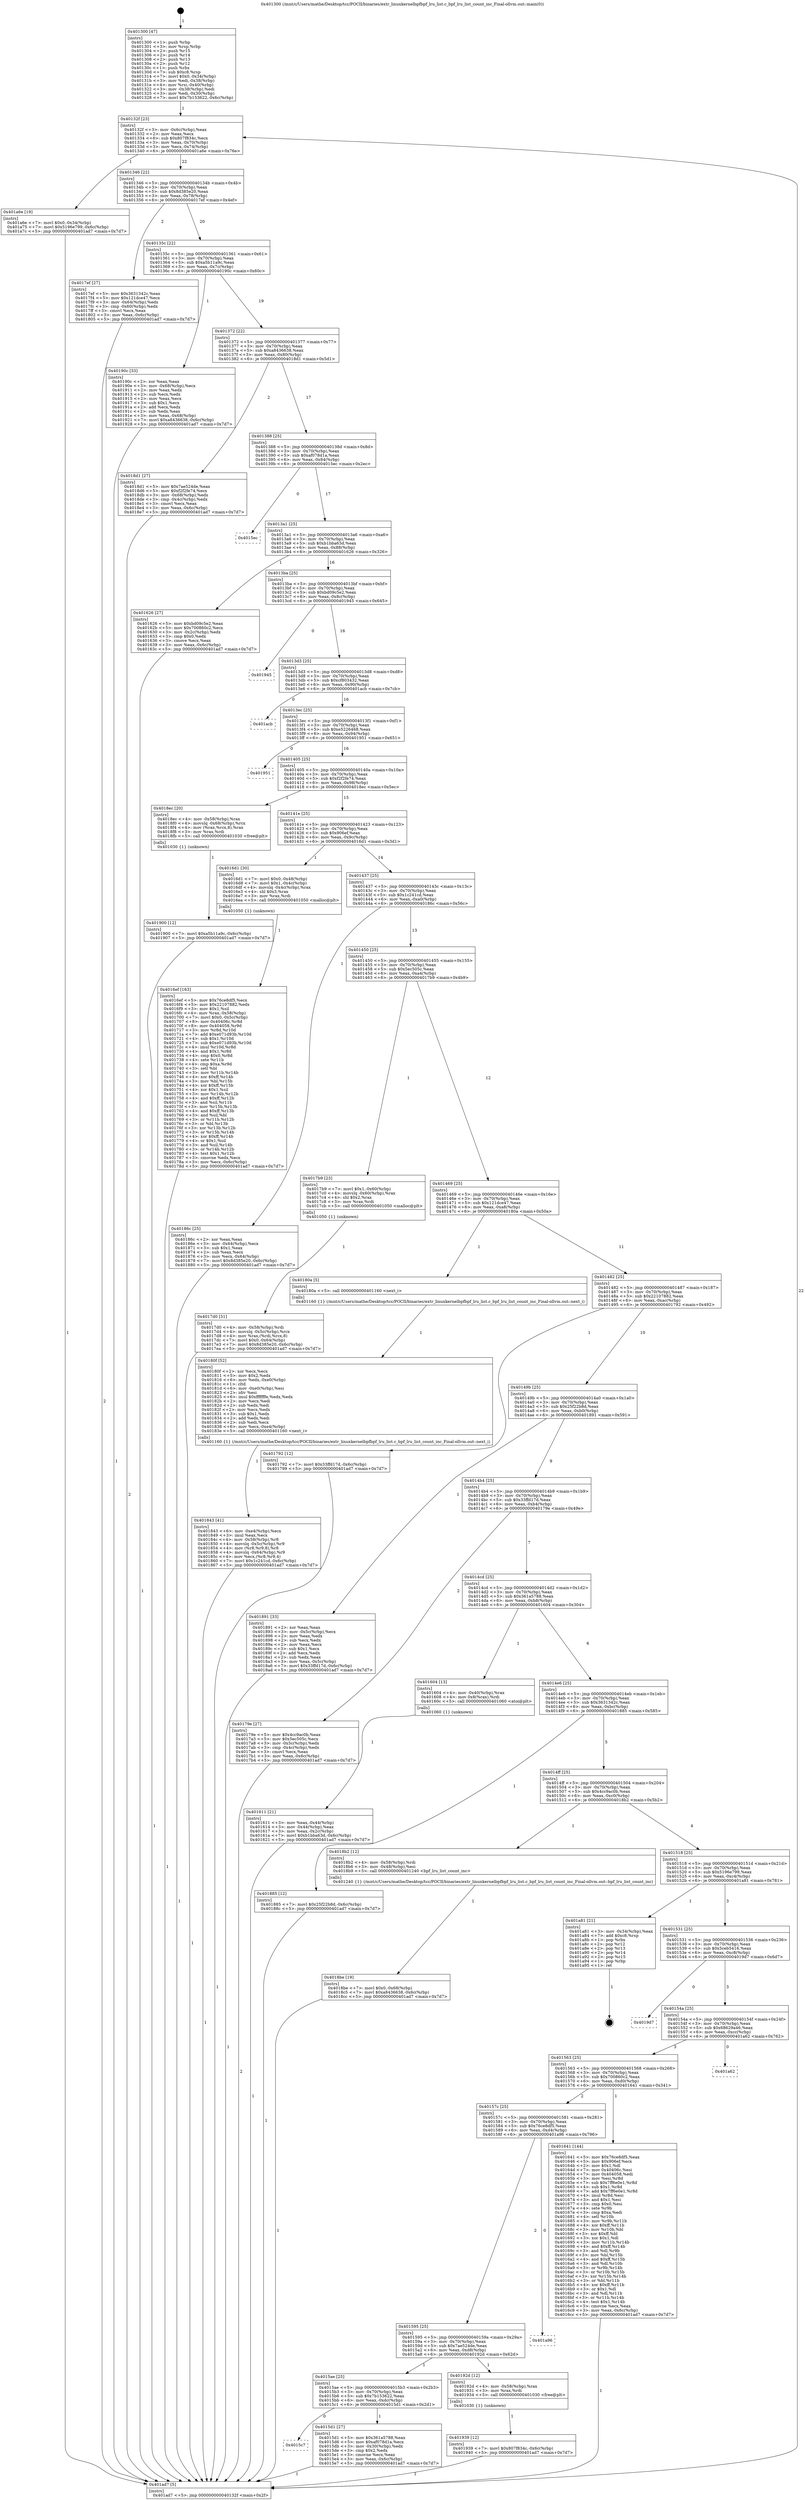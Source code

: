 digraph "0x401300" {
  label = "0x401300 (/mnt/c/Users/mathe/Desktop/tcc/POCII/binaries/extr_linuxkernelbpfbpf_lru_list.c_bpf_lru_list_count_inc_Final-ollvm.out::main(0))"
  labelloc = "t"
  node[shape=record]

  Entry [label="",width=0.3,height=0.3,shape=circle,fillcolor=black,style=filled]
  "0x40132f" [label="{
     0x40132f [23]\l
     | [instrs]\l
     &nbsp;&nbsp;0x40132f \<+3\>: mov -0x6c(%rbp),%eax\l
     &nbsp;&nbsp;0x401332 \<+2\>: mov %eax,%ecx\l
     &nbsp;&nbsp;0x401334 \<+6\>: sub $0x807f834c,%ecx\l
     &nbsp;&nbsp;0x40133a \<+3\>: mov %eax,-0x70(%rbp)\l
     &nbsp;&nbsp;0x40133d \<+3\>: mov %ecx,-0x74(%rbp)\l
     &nbsp;&nbsp;0x401340 \<+6\>: je 0000000000401a6e \<main+0x76e\>\l
  }"]
  "0x401a6e" [label="{
     0x401a6e [19]\l
     | [instrs]\l
     &nbsp;&nbsp;0x401a6e \<+7\>: movl $0x0,-0x34(%rbp)\l
     &nbsp;&nbsp;0x401a75 \<+7\>: movl $0x5196e799,-0x6c(%rbp)\l
     &nbsp;&nbsp;0x401a7c \<+5\>: jmp 0000000000401ad7 \<main+0x7d7\>\l
  }"]
  "0x401346" [label="{
     0x401346 [22]\l
     | [instrs]\l
     &nbsp;&nbsp;0x401346 \<+5\>: jmp 000000000040134b \<main+0x4b\>\l
     &nbsp;&nbsp;0x40134b \<+3\>: mov -0x70(%rbp),%eax\l
     &nbsp;&nbsp;0x40134e \<+5\>: sub $0x8d385e20,%eax\l
     &nbsp;&nbsp;0x401353 \<+3\>: mov %eax,-0x78(%rbp)\l
     &nbsp;&nbsp;0x401356 \<+6\>: je 00000000004017ef \<main+0x4ef\>\l
  }"]
  Exit [label="",width=0.3,height=0.3,shape=circle,fillcolor=black,style=filled,peripheries=2]
  "0x4017ef" [label="{
     0x4017ef [27]\l
     | [instrs]\l
     &nbsp;&nbsp;0x4017ef \<+5\>: mov $0x3631342c,%eax\l
     &nbsp;&nbsp;0x4017f4 \<+5\>: mov $0x121dce47,%ecx\l
     &nbsp;&nbsp;0x4017f9 \<+3\>: mov -0x64(%rbp),%edx\l
     &nbsp;&nbsp;0x4017fc \<+3\>: cmp -0x60(%rbp),%edx\l
     &nbsp;&nbsp;0x4017ff \<+3\>: cmovl %ecx,%eax\l
     &nbsp;&nbsp;0x401802 \<+3\>: mov %eax,-0x6c(%rbp)\l
     &nbsp;&nbsp;0x401805 \<+5\>: jmp 0000000000401ad7 \<main+0x7d7\>\l
  }"]
  "0x40135c" [label="{
     0x40135c [22]\l
     | [instrs]\l
     &nbsp;&nbsp;0x40135c \<+5\>: jmp 0000000000401361 \<main+0x61\>\l
     &nbsp;&nbsp;0x401361 \<+3\>: mov -0x70(%rbp),%eax\l
     &nbsp;&nbsp;0x401364 \<+5\>: sub $0xa5b11a9c,%eax\l
     &nbsp;&nbsp;0x401369 \<+3\>: mov %eax,-0x7c(%rbp)\l
     &nbsp;&nbsp;0x40136c \<+6\>: je 000000000040190c \<main+0x60c\>\l
  }"]
  "0x401939" [label="{
     0x401939 [12]\l
     | [instrs]\l
     &nbsp;&nbsp;0x401939 \<+7\>: movl $0x807f834c,-0x6c(%rbp)\l
     &nbsp;&nbsp;0x401940 \<+5\>: jmp 0000000000401ad7 \<main+0x7d7\>\l
  }"]
  "0x40190c" [label="{
     0x40190c [33]\l
     | [instrs]\l
     &nbsp;&nbsp;0x40190c \<+2\>: xor %eax,%eax\l
     &nbsp;&nbsp;0x40190e \<+3\>: mov -0x68(%rbp),%ecx\l
     &nbsp;&nbsp;0x401911 \<+2\>: mov %eax,%edx\l
     &nbsp;&nbsp;0x401913 \<+2\>: sub %ecx,%edx\l
     &nbsp;&nbsp;0x401915 \<+2\>: mov %eax,%ecx\l
     &nbsp;&nbsp;0x401917 \<+3\>: sub $0x1,%ecx\l
     &nbsp;&nbsp;0x40191a \<+2\>: add %ecx,%edx\l
     &nbsp;&nbsp;0x40191c \<+2\>: sub %edx,%eax\l
     &nbsp;&nbsp;0x40191e \<+3\>: mov %eax,-0x68(%rbp)\l
     &nbsp;&nbsp;0x401921 \<+7\>: movl $0xa8436638,-0x6c(%rbp)\l
     &nbsp;&nbsp;0x401928 \<+5\>: jmp 0000000000401ad7 \<main+0x7d7\>\l
  }"]
  "0x401372" [label="{
     0x401372 [22]\l
     | [instrs]\l
     &nbsp;&nbsp;0x401372 \<+5\>: jmp 0000000000401377 \<main+0x77\>\l
     &nbsp;&nbsp;0x401377 \<+3\>: mov -0x70(%rbp),%eax\l
     &nbsp;&nbsp;0x40137a \<+5\>: sub $0xa8436638,%eax\l
     &nbsp;&nbsp;0x40137f \<+3\>: mov %eax,-0x80(%rbp)\l
     &nbsp;&nbsp;0x401382 \<+6\>: je 00000000004018d1 \<main+0x5d1\>\l
  }"]
  "0x401900" [label="{
     0x401900 [12]\l
     | [instrs]\l
     &nbsp;&nbsp;0x401900 \<+7\>: movl $0xa5b11a9c,-0x6c(%rbp)\l
     &nbsp;&nbsp;0x401907 \<+5\>: jmp 0000000000401ad7 \<main+0x7d7\>\l
  }"]
  "0x4018d1" [label="{
     0x4018d1 [27]\l
     | [instrs]\l
     &nbsp;&nbsp;0x4018d1 \<+5\>: mov $0x7ae524de,%eax\l
     &nbsp;&nbsp;0x4018d6 \<+5\>: mov $0xf2f2fe74,%ecx\l
     &nbsp;&nbsp;0x4018db \<+3\>: mov -0x68(%rbp),%edx\l
     &nbsp;&nbsp;0x4018de \<+3\>: cmp -0x4c(%rbp),%edx\l
     &nbsp;&nbsp;0x4018e1 \<+3\>: cmovl %ecx,%eax\l
     &nbsp;&nbsp;0x4018e4 \<+3\>: mov %eax,-0x6c(%rbp)\l
     &nbsp;&nbsp;0x4018e7 \<+5\>: jmp 0000000000401ad7 \<main+0x7d7\>\l
  }"]
  "0x401388" [label="{
     0x401388 [25]\l
     | [instrs]\l
     &nbsp;&nbsp;0x401388 \<+5\>: jmp 000000000040138d \<main+0x8d\>\l
     &nbsp;&nbsp;0x40138d \<+3\>: mov -0x70(%rbp),%eax\l
     &nbsp;&nbsp;0x401390 \<+5\>: sub $0xaf078d1a,%eax\l
     &nbsp;&nbsp;0x401395 \<+6\>: mov %eax,-0x84(%rbp)\l
     &nbsp;&nbsp;0x40139b \<+6\>: je 00000000004015ec \<main+0x2ec\>\l
  }"]
  "0x4018be" [label="{
     0x4018be [19]\l
     | [instrs]\l
     &nbsp;&nbsp;0x4018be \<+7\>: movl $0x0,-0x68(%rbp)\l
     &nbsp;&nbsp;0x4018c5 \<+7\>: movl $0xa8436638,-0x6c(%rbp)\l
     &nbsp;&nbsp;0x4018cc \<+5\>: jmp 0000000000401ad7 \<main+0x7d7\>\l
  }"]
  "0x4015ec" [label="{
     0x4015ec\l
  }", style=dashed]
  "0x4013a1" [label="{
     0x4013a1 [25]\l
     | [instrs]\l
     &nbsp;&nbsp;0x4013a1 \<+5\>: jmp 00000000004013a6 \<main+0xa6\>\l
     &nbsp;&nbsp;0x4013a6 \<+3\>: mov -0x70(%rbp),%eax\l
     &nbsp;&nbsp;0x4013a9 \<+5\>: sub $0xb1bba63d,%eax\l
     &nbsp;&nbsp;0x4013ae \<+6\>: mov %eax,-0x88(%rbp)\l
     &nbsp;&nbsp;0x4013b4 \<+6\>: je 0000000000401626 \<main+0x326\>\l
  }"]
  "0x401843" [label="{
     0x401843 [41]\l
     | [instrs]\l
     &nbsp;&nbsp;0x401843 \<+6\>: mov -0xe4(%rbp),%ecx\l
     &nbsp;&nbsp;0x401849 \<+3\>: imul %eax,%ecx\l
     &nbsp;&nbsp;0x40184c \<+4\>: mov -0x58(%rbp),%r8\l
     &nbsp;&nbsp;0x401850 \<+4\>: movslq -0x5c(%rbp),%r9\l
     &nbsp;&nbsp;0x401854 \<+4\>: mov (%r8,%r9,8),%r8\l
     &nbsp;&nbsp;0x401858 \<+4\>: movslq -0x64(%rbp),%r9\l
     &nbsp;&nbsp;0x40185c \<+4\>: mov %ecx,(%r8,%r9,4)\l
     &nbsp;&nbsp;0x401860 \<+7\>: movl $0x1c241cd,-0x6c(%rbp)\l
     &nbsp;&nbsp;0x401867 \<+5\>: jmp 0000000000401ad7 \<main+0x7d7\>\l
  }"]
  "0x401626" [label="{
     0x401626 [27]\l
     | [instrs]\l
     &nbsp;&nbsp;0x401626 \<+5\>: mov $0xbd09c5e2,%eax\l
     &nbsp;&nbsp;0x40162b \<+5\>: mov $0x700860c2,%ecx\l
     &nbsp;&nbsp;0x401630 \<+3\>: mov -0x2c(%rbp),%edx\l
     &nbsp;&nbsp;0x401633 \<+3\>: cmp $0x0,%edx\l
     &nbsp;&nbsp;0x401636 \<+3\>: cmove %ecx,%eax\l
     &nbsp;&nbsp;0x401639 \<+3\>: mov %eax,-0x6c(%rbp)\l
     &nbsp;&nbsp;0x40163c \<+5\>: jmp 0000000000401ad7 \<main+0x7d7\>\l
  }"]
  "0x4013ba" [label="{
     0x4013ba [25]\l
     | [instrs]\l
     &nbsp;&nbsp;0x4013ba \<+5\>: jmp 00000000004013bf \<main+0xbf\>\l
     &nbsp;&nbsp;0x4013bf \<+3\>: mov -0x70(%rbp),%eax\l
     &nbsp;&nbsp;0x4013c2 \<+5\>: sub $0xbd09c5e2,%eax\l
     &nbsp;&nbsp;0x4013c7 \<+6\>: mov %eax,-0x8c(%rbp)\l
     &nbsp;&nbsp;0x4013cd \<+6\>: je 0000000000401945 \<main+0x645\>\l
  }"]
  "0x40180f" [label="{
     0x40180f [52]\l
     | [instrs]\l
     &nbsp;&nbsp;0x40180f \<+2\>: xor %ecx,%ecx\l
     &nbsp;&nbsp;0x401811 \<+5\>: mov $0x2,%edx\l
     &nbsp;&nbsp;0x401816 \<+6\>: mov %edx,-0xe0(%rbp)\l
     &nbsp;&nbsp;0x40181c \<+1\>: cltd\l
     &nbsp;&nbsp;0x40181d \<+6\>: mov -0xe0(%rbp),%esi\l
     &nbsp;&nbsp;0x401823 \<+2\>: idiv %esi\l
     &nbsp;&nbsp;0x401825 \<+6\>: imul $0xfffffffe,%edx,%edx\l
     &nbsp;&nbsp;0x40182b \<+2\>: mov %ecx,%edi\l
     &nbsp;&nbsp;0x40182d \<+2\>: sub %edx,%edi\l
     &nbsp;&nbsp;0x40182f \<+2\>: mov %ecx,%edx\l
     &nbsp;&nbsp;0x401831 \<+3\>: sub $0x1,%edx\l
     &nbsp;&nbsp;0x401834 \<+2\>: add %edx,%edi\l
     &nbsp;&nbsp;0x401836 \<+2\>: sub %edi,%ecx\l
     &nbsp;&nbsp;0x401838 \<+6\>: mov %ecx,-0xe4(%rbp)\l
     &nbsp;&nbsp;0x40183e \<+5\>: call 0000000000401160 \<next_i\>\l
     | [calls]\l
     &nbsp;&nbsp;0x401160 \{1\} (/mnt/c/Users/mathe/Desktop/tcc/POCII/binaries/extr_linuxkernelbpfbpf_lru_list.c_bpf_lru_list_count_inc_Final-ollvm.out::next_i)\l
  }"]
  "0x401945" [label="{
     0x401945\l
  }", style=dashed]
  "0x4013d3" [label="{
     0x4013d3 [25]\l
     | [instrs]\l
     &nbsp;&nbsp;0x4013d3 \<+5\>: jmp 00000000004013d8 \<main+0xd8\>\l
     &nbsp;&nbsp;0x4013d8 \<+3\>: mov -0x70(%rbp),%eax\l
     &nbsp;&nbsp;0x4013db \<+5\>: sub $0xcf803432,%eax\l
     &nbsp;&nbsp;0x4013e0 \<+6\>: mov %eax,-0x90(%rbp)\l
     &nbsp;&nbsp;0x4013e6 \<+6\>: je 0000000000401acb \<main+0x7cb\>\l
  }"]
  "0x4017d0" [label="{
     0x4017d0 [31]\l
     | [instrs]\l
     &nbsp;&nbsp;0x4017d0 \<+4\>: mov -0x58(%rbp),%rdi\l
     &nbsp;&nbsp;0x4017d4 \<+4\>: movslq -0x5c(%rbp),%rcx\l
     &nbsp;&nbsp;0x4017d8 \<+4\>: mov %rax,(%rdi,%rcx,8)\l
     &nbsp;&nbsp;0x4017dc \<+7\>: movl $0x0,-0x64(%rbp)\l
     &nbsp;&nbsp;0x4017e3 \<+7\>: movl $0x8d385e20,-0x6c(%rbp)\l
     &nbsp;&nbsp;0x4017ea \<+5\>: jmp 0000000000401ad7 \<main+0x7d7\>\l
  }"]
  "0x401acb" [label="{
     0x401acb\l
  }", style=dashed]
  "0x4013ec" [label="{
     0x4013ec [25]\l
     | [instrs]\l
     &nbsp;&nbsp;0x4013ec \<+5\>: jmp 00000000004013f1 \<main+0xf1\>\l
     &nbsp;&nbsp;0x4013f1 \<+3\>: mov -0x70(%rbp),%eax\l
     &nbsp;&nbsp;0x4013f4 \<+5\>: sub $0xe5226468,%eax\l
     &nbsp;&nbsp;0x4013f9 \<+6\>: mov %eax,-0x94(%rbp)\l
     &nbsp;&nbsp;0x4013ff \<+6\>: je 0000000000401951 \<main+0x651\>\l
  }"]
  "0x4016ef" [label="{
     0x4016ef [163]\l
     | [instrs]\l
     &nbsp;&nbsp;0x4016ef \<+5\>: mov $0x76ce8df5,%ecx\l
     &nbsp;&nbsp;0x4016f4 \<+5\>: mov $0x22107882,%edx\l
     &nbsp;&nbsp;0x4016f9 \<+3\>: mov $0x1,%sil\l
     &nbsp;&nbsp;0x4016fc \<+4\>: mov %rax,-0x58(%rbp)\l
     &nbsp;&nbsp;0x401700 \<+7\>: movl $0x0,-0x5c(%rbp)\l
     &nbsp;&nbsp;0x401707 \<+8\>: mov 0x40406c,%r8d\l
     &nbsp;&nbsp;0x40170f \<+8\>: mov 0x404058,%r9d\l
     &nbsp;&nbsp;0x401717 \<+3\>: mov %r8d,%r10d\l
     &nbsp;&nbsp;0x40171a \<+7\>: add $0xe071d93b,%r10d\l
     &nbsp;&nbsp;0x401721 \<+4\>: sub $0x1,%r10d\l
     &nbsp;&nbsp;0x401725 \<+7\>: sub $0xe071d93b,%r10d\l
     &nbsp;&nbsp;0x40172c \<+4\>: imul %r10d,%r8d\l
     &nbsp;&nbsp;0x401730 \<+4\>: and $0x1,%r8d\l
     &nbsp;&nbsp;0x401734 \<+4\>: cmp $0x0,%r8d\l
     &nbsp;&nbsp;0x401738 \<+4\>: sete %r11b\l
     &nbsp;&nbsp;0x40173c \<+4\>: cmp $0xa,%r9d\l
     &nbsp;&nbsp;0x401740 \<+3\>: setl %bl\l
     &nbsp;&nbsp;0x401743 \<+3\>: mov %r11b,%r14b\l
     &nbsp;&nbsp;0x401746 \<+4\>: xor $0xff,%r14b\l
     &nbsp;&nbsp;0x40174a \<+3\>: mov %bl,%r15b\l
     &nbsp;&nbsp;0x40174d \<+4\>: xor $0xff,%r15b\l
     &nbsp;&nbsp;0x401751 \<+4\>: xor $0x1,%sil\l
     &nbsp;&nbsp;0x401755 \<+3\>: mov %r14b,%r12b\l
     &nbsp;&nbsp;0x401758 \<+4\>: and $0xff,%r12b\l
     &nbsp;&nbsp;0x40175c \<+3\>: and %sil,%r11b\l
     &nbsp;&nbsp;0x40175f \<+3\>: mov %r15b,%r13b\l
     &nbsp;&nbsp;0x401762 \<+4\>: and $0xff,%r13b\l
     &nbsp;&nbsp;0x401766 \<+3\>: and %sil,%bl\l
     &nbsp;&nbsp;0x401769 \<+3\>: or %r11b,%r12b\l
     &nbsp;&nbsp;0x40176c \<+3\>: or %bl,%r13b\l
     &nbsp;&nbsp;0x40176f \<+3\>: xor %r13b,%r12b\l
     &nbsp;&nbsp;0x401772 \<+3\>: or %r15b,%r14b\l
     &nbsp;&nbsp;0x401775 \<+4\>: xor $0xff,%r14b\l
     &nbsp;&nbsp;0x401779 \<+4\>: or $0x1,%sil\l
     &nbsp;&nbsp;0x40177d \<+3\>: and %sil,%r14b\l
     &nbsp;&nbsp;0x401780 \<+3\>: or %r14b,%r12b\l
     &nbsp;&nbsp;0x401783 \<+4\>: test $0x1,%r12b\l
     &nbsp;&nbsp;0x401787 \<+3\>: cmovne %edx,%ecx\l
     &nbsp;&nbsp;0x40178a \<+3\>: mov %ecx,-0x6c(%rbp)\l
     &nbsp;&nbsp;0x40178d \<+5\>: jmp 0000000000401ad7 \<main+0x7d7\>\l
  }"]
  "0x401951" [label="{
     0x401951\l
  }", style=dashed]
  "0x401405" [label="{
     0x401405 [25]\l
     | [instrs]\l
     &nbsp;&nbsp;0x401405 \<+5\>: jmp 000000000040140a \<main+0x10a\>\l
     &nbsp;&nbsp;0x40140a \<+3\>: mov -0x70(%rbp),%eax\l
     &nbsp;&nbsp;0x40140d \<+5\>: sub $0xf2f2fe74,%eax\l
     &nbsp;&nbsp;0x401412 \<+6\>: mov %eax,-0x98(%rbp)\l
     &nbsp;&nbsp;0x401418 \<+6\>: je 00000000004018ec \<main+0x5ec\>\l
  }"]
  "0x401611" [label="{
     0x401611 [21]\l
     | [instrs]\l
     &nbsp;&nbsp;0x401611 \<+3\>: mov %eax,-0x44(%rbp)\l
     &nbsp;&nbsp;0x401614 \<+3\>: mov -0x44(%rbp),%eax\l
     &nbsp;&nbsp;0x401617 \<+3\>: mov %eax,-0x2c(%rbp)\l
     &nbsp;&nbsp;0x40161a \<+7\>: movl $0xb1bba63d,-0x6c(%rbp)\l
     &nbsp;&nbsp;0x401621 \<+5\>: jmp 0000000000401ad7 \<main+0x7d7\>\l
  }"]
  "0x4018ec" [label="{
     0x4018ec [20]\l
     | [instrs]\l
     &nbsp;&nbsp;0x4018ec \<+4\>: mov -0x58(%rbp),%rax\l
     &nbsp;&nbsp;0x4018f0 \<+4\>: movslq -0x68(%rbp),%rcx\l
     &nbsp;&nbsp;0x4018f4 \<+4\>: mov (%rax,%rcx,8),%rax\l
     &nbsp;&nbsp;0x4018f8 \<+3\>: mov %rax,%rdi\l
     &nbsp;&nbsp;0x4018fb \<+5\>: call 0000000000401030 \<free@plt\>\l
     | [calls]\l
     &nbsp;&nbsp;0x401030 \{1\} (unknown)\l
  }"]
  "0x40141e" [label="{
     0x40141e [25]\l
     | [instrs]\l
     &nbsp;&nbsp;0x40141e \<+5\>: jmp 0000000000401423 \<main+0x123\>\l
     &nbsp;&nbsp;0x401423 \<+3\>: mov -0x70(%rbp),%eax\l
     &nbsp;&nbsp;0x401426 \<+5\>: sub $0x906ef,%eax\l
     &nbsp;&nbsp;0x40142b \<+6\>: mov %eax,-0x9c(%rbp)\l
     &nbsp;&nbsp;0x401431 \<+6\>: je 00000000004016d1 \<main+0x3d1\>\l
  }"]
  "0x401300" [label="{
     0x401300 [47]\l
     | [instrs]\l
     &nbsp;&nbsp;0x401300 \<+1\>: push %rbp\l
     &nbsp;&nbsp;0x401301 \<+3\>: mov %rsp,%rbp\l
     &nbsp;&nbsp;0x401304 \<+2\>: push %r15\l
     &nbsp;&nbsp;0x401306 \<+2\>: push %r14\l
     &nbsp;&nbsp;0x401308 \<+2\>: push %r13\l
     &nbsp;&nbsp;0x40130a \<+2\>: push %r12\l
     &nbsp;&nbsp;0x40130c \<+1\>: push %rbx\l
     &nbsp;&nbsp;0x40130d \<+7\>: sub $0xc8,%rsp\l
     &nbsp;&nbsp;0x401314 \<+7\>: movl $0x0,-0x34(%rbp)\l
     &nbsp;&nbsp;0x40131b \<+3\>: mov %edi,-0x38(%rbp)\l
     &nbsp;&nbsp;0x40131e \<+4\>: mov %rsi,-0x40(%rbp)\l
     &nbsp;&nbsp;0x401322 \<+3\>: mov -0x38(%rbp),%edi\l
     &nbsp;&nbsp;0x401325 \<+3\>: mov %edi,-0x30(%rbp)\l
     &nbsp;&nbsp;0x401328 \<+7\>: movl $0x7b153622,-0x6c(%rbp)\l
  }"]
  "0x4016d1" [label="{
     0x4016d1 [30]\l
     | [instrs]\l
     &nbsp;&nbsp;0x4016d1 \<+7\>: movl $0x0,-0x48(%rbp)\l
     &nbsp;&nbsp;0x4016d8 \<+7\>: movl $0x1,-0x4c(%rbp)\l
     &nbsp;&nbsp;0x4016df \<+4\>: movslq -0x4c(%rbp),%rax\l
     &nbsp;&nbsp;0x4016e3 \<+4\>: shl $0x3,%rax\l
     &nbsp;&nbsp;0x4016e7 \<+3\>: mov %rax,%rdi\l
     &nbsp;&nbsp;0x4016ea \<+5\>: call 0000000000401050 \<malloc@plt\>\l
     | [calls]\l
     &nbsp;&nbsp;0x401050 \{1\} (unknown)\l
  }"]
  "0x401437" [label="{
     0x401437 [25]\l
     | [instrs]\l
     &nbsp;&nbsp;0x401437 \<+5\>: jmp 000000000040143c \<main+0x13c\>\l
     &nbsp;&nbsp;0x40143c \<+3\>: mov -0x70(%rbp),%eax\l
     &nbsp;&nbsp;0x40143f \<+5\>: sub $0x1c241cd,%eax\l
     &nbsp;&nbsp;0x401444 \<+6\>: mov %eax,-0xa0(%rbp)\l
     &nbsp;&nbsp;0x40144a \<+6\>: je 000000000040186c \<main+0x56c\>\l
  }"]
  "0x401ad7" [label="{
     0x401ad7 [5]\l
     | [instrs]\l
     &nbsp;&nbsp;0x401ad7 \<+5\>: jmp 000000000040132f \<main+0x2f\>\l
  }"]
  "0x40186c" [label="{
     0x40186c [25]\l
     | [instrs]\l
     &nbsp;&nbsp;0x40186c \<+2\>: xor %eax,%eax\l
     &nbsp;&nbsp;0x40186e \<+3\>: mov -0x64(%rbp),%ecx\l
     &nbsp;&nbsp;0x401871 \<+3\>: sub $0x1,%eax\l
     &nbsp;&nbsp;0x401874 \<+2\>: sub %eax,%ecx\l
     &nbsp;&nbsp;0x401876 \<+3\>: mov %ecx,-0x64(%rbp)\l
     &nbsp;&nbsp;0x401879 \<+7\>: movl $0x8d385e20,-0x6c(%rbp)\l
     &nbsp;&nbsp;0x401880 \<+5\>: jmp 0000000000401ad7 \<main+0x7d7\>\l
  }"]
  "0x401450" [label="{
     0x401450 [25]\l
     | [instrs]\l
     &nbsp;&nbsp;0x401450 \<+5\>: jmp 0000000000401455 \<main+0x155\>\l
     &nbsp;&nbsp;0x401455 \<+3\>: mov -0x70(%rbp),%eax\l
     &nbsp;&nbsp;0x401458 \<+5\>: sub $0x5ec505c,%eax\l
     &nbsp;&nbsp;0x40145d \<+6\>: mov %eax,-0xa4(%rbp)\l
     &nbsp;&nbsp;0x401463 \<+6\>: je 00000000004017b9 \<main+0x4b9\>\l
  }"]
  "0x4015c7" [label="{
     0x4015c7\l
  }", style=dashed]
  "0x4017b9" [label="{
     0x4017b9 [23]\l
     | [instrs]\l
     &nbsp;&nbsp;0x4017b9 \<+7\>: movl $0x1,-0x60(%rbp)\l
     &nbsp;&nbsp;0x4017c0 \<+4\>: movslq -0x60(%rbp),%rax\l
     &nbsp;&nbsp;0x4017c4 \<+4\>: shl $0x2,%rax\l
     &nbsp;&nbsp;0x4017c8 \<+3\>: mov %rax,%rdi\l
     &nbsp;&nbsp;0x4017cb \<+5\>: call 0000000000401050 \<malloc@plt\>\l
     | [calls]\l
     &nbsp;&nbsp;0x401050 \{1\} (unknown)\l
  }"]
  "0x401469" [label="{
     0x401469 [25]\l
     | [instrs]\l
     &nbsp;&nbsp;0x401469 \<+5\>: jmp 000000000040146e \<main+0x16e\>\l
     &nbsp;&nbsp;0x40146e \<+3\>: mov -0x70(%rbp),%eax\l
     &nbsp;&nbsp;0x401471 \<+5\>: sub $0x121dce47,%eax\l
     &nbsp;&nbsp;0x401476 \<+6\>: mov %eax,-0xa8(%rbp)\l
     &nbsp;&nbsp;0x40147c \<+6\>: je 000000000040180a \<main+0x50a\>\l
  }"]
  "0x4015d1" [label="{
     0x4015d1 [27]\l
     | [instrs]\l
     &nbsp;&nbsp;0x4015d1 \<+5\>: mov $0x361a5788,%eax\l
     &nbsp;&nbsp;0x4015d6 \<+5\>: mov $0xaf078d1a,%ecx\l
     &nbsp;&nbsp;0x4015db \<+3\>: mov -0x30(%rbp),%edx\l
     &nbsp;&nbsp;0x4015de \<+3\>: cmp $0x2,%edx\l
     &nbsp;&nbsp;0x4015e1 \<+3\>: cmovne %ecx,%eax\l
     &nbsp;&nbsp;0x4015e4 \<+3\>: mov %eax,-0x6c(%rbp)\l
     &nbsp;&nbsp;0x4015e7 \<+5\>: jmp 0000000000401ad7 \<main+0x7d7\>\l
  }"]
  "0x40180a" [label="{
     0x40180a [5]\l
     | [instrs]\l
     &nbsp;&nbsp;0x40180a \<+5\>: call 0000000000401160 \<next_i\>\l
     | [calls]\l
     &nbsp;&nbsp;0x401160 \{1\} (/mnt/c/Users/mathe/Desktop/tcc/POCII/binaries/extr_linuxkernelbpfbpf_lru_list.c_bpf_lru_list_count_inc_Final-ollvm.out::next_i)\l
  }"]
  "0x401482" [label="{
     0x401482 [25]\l
     | [instrs]\l
     &nbsp;&nbsp;0x401482 \<+5\>: jmp 0000000000401487 \<main+0x187\>\l
     &nbsp;&nbsp;0x401487 \<+3\>: mov -0x70(%rbp),%eax\l
     &nbsp;&nbsp;0x40148a \<+5\>: sub $0x22107882,%eax\l
     &nbsp;&nbsp;0x40148f \<+6\>: mov %eax,-0xac(%rbp)\l
     &nbsp;&nbsp;0x401495 \<+6\>: je 0000000000401792 \<main+0x492\>\l
  }"]
  "0x4015ae" [label="{
     0x4015ae [25]\l
     | [instrs]\l
     &nbsp;&nbsp;0x4015ae \<+5\>: jmp 00000000004015b3 \<main+0x2b3\>\l
     &nbsp;&nbsp;0x4015b3 \<+3\>: mov -0x70(%rbp),%eax\l
     &nbsp;&nbsp;0x4015b6 \<+5\>: sub $0x7b153622,%eax\l
     &nbsp;&nbsp;0x4015bb \<+6\>: mov %eax,-0xdc(%rbp)\l
     &nbsp;&nbsp;0x4015c1 \<+6\>: je 00000000004015d1 \<main+0x2d1\>\l
  }"]
  "0x401792" [label="{
     0x401792 [12]\l
     | [instrs]\l
     &nbsp;&nbsp;0x401792 \<+7\>: movl $0x33ffd17d,-0x6c(%rbp)\l
     &nbsp;&nbsp;0x401799 \<+5\>: jmp 0000000000401ad7 \<main+0x7d7\>\l
  }"]
  "0x40149b" [label="{
     0x40149b [25]\l
     | [instrs]\l
     &nbsp;&nbsp;0x40149b \<+5\>: jmp 00000000004014a0 \<main+0x1a0\>\l
     &nbsp;&nbsp;0x4014a0 \<+3\>: mov -0x70(%rbp),%eax\l
     &nbsp;&nbsp;0x4014a3 \<+5\>: sub $0x25f22b8d,%eax\l
     &nbsp;&nbsp;0x4014a8 \<+6\>: mov %eax,-0xb0(%rbp)\l
     &nbsp;&nbsp;0x4014ae \<+6\>: je 0000000000401891 \<main+0x591\>\l
  }"]
  "0x40192d" [label="{
     0x40192d [12]\l
     | [instrs]\l
     &nbsp;&nbsp;0x40192d \<+4\>: mov -0x58(%rbp),%rax\l
     &nbsp;&nbsp;0x401931 \<+3\>: mov %rax,%rdi\l
     &nbsp;&nbsp;0x401934 \<+5\>: call 0000000000401030 \<free@plt\>\l
     | [calls]\l
     &nbsp;&nbsp;0x401030 \{1\} (unknown)\l
  }"]
  "0x401891" [label="{
     0x401891 [33]\l
     | [instrs]\l
     &nbsp;&nbsp;0x401891 \<+2\>: xor %eax,%eax\l
     &nbsp;&nbsp;0x401893 \<+3\>: mov -0x5c(%rbp),%ecx\l
     &nbsp;&nbsp;0x401896 \<+2\>: mov %eax,%edx\l
     &nbsp;&nbsp;0x401898 \<+2\>: sub %ecx,%edx\l
     &nbsp;&nbsp;0x40189a \<+2\>: mov %eax,%ecx\l
     &nbsp;&nbsp;0x40189c \<+3\>: sub $0x1,%ecx\l
     &nbsp;&nbsp;0x40189f \<+2\>: add %ecx,%edx\l
     &nbsp;&nbsp;0x4018a1 \<+2\>: sub %edx,%eax\l
     &nbsp;&nbsp;0x4018a3 \<+3\>: mov %eax,-0x5c(%rbp)\l
     &nbsp;&nbsp;0x4018a6 \<+7\>: movl $0x33ffd17d,-0x6c(%rbp)\l
     &nbsp;&nbsp;0x4018ad \<+5\>: jmp 0000000000401ad7 \<main+0x7d7\>\l
  }"]
  "0x4014b4" [label="{
     0x4014b4 [25]\l
     | [instrs]\l
     &nbsp;&nbsp;0x4014b4 \<+5\>: jmp 00000000004014b9 \<main+0x1b9\>\l
     &nbsp;&nbsp;0x4014b9 \<+3\>: mov -0x70(%rbp),%eax\l
     &nbsp;&nbsp;0x4014bc \<+5\>: sub $0x33ffd17d,%eax\l
     &nbsp;&nbsp;0x4014c1 \<+6\>: mov %eax,-0xb4(%rbp)\l
     &nbsp;&nbsp;0x4014c7 \<+6\>: je 000000000040179e \<main+0x49e\>\l
  }"]
  "0x401595" [label="{
     0x401595 [25]\l
     | [instrs]\l
     &nbsp;&nbsp;0x401595 \<+5\>: jmp 000000000040159a \<main+0x29a\>\l
     &nbsp;&nbsp;0x40159a \<+3\>: mov -0x70(%rbp),%eax\l
     &nbsp;&nbsp;0x40159d \<+5\>: sub $0x7ae524de,%eax\l
     &nbsp;&nbsp;0x4015a2 \<+6\>: mov %eax,-0xd8(%rbp)\l
     &nbsp;&nbsp;0x4015a8 \<+6\>: je 000000000040192d \<main+0x62d\>\l
  }"]
  "0x40179e" [label="{
     0x40179e [27]\l
     | [instrs]\l
     &nbsp;&nbsp;0x40179e \<+5\>: mov $0x4cc9ac0b,%eax\l
     &nbsp;&nbsp;0x4017a3 \<+5\>: mov $0x5ec505c,%ecx\l
     &nbsp;&nbsp;0x4017a8 \<+3\>: mov -0x5c(%rbp),%edx\l
     &nbsp;&nbsp;0x4017ab \<+3\>: cmp -0x4c(%rbp),%edx\l
     &nbsp;&nbsp;0x4017ae \<+3\>: cmovl %ecx,%eax\l
     &nbsp;&nbsp;0x4017b1 \<+3\>: mov %eax,-0x6c(%rbp)\l
     &nbsp;&nbsp;0x4017b4 \<+5\>: jmp 0000000000401ad7 \<main+0x7d7\>\l
  }"]
  "0x4014cd" [label="{
     0x4014cd [25]\l
     | [instrs]\l
     &nbsp;&nbsp;0x4014cd \<+5\>: jmp 00000000004014d2 \<main+0x1d2\>\l
     &nbsp;&nbsp;0x4014d2 \<+3\>: mov -0x70(%rbp),%eax\l
     &nbsp;&nbsp;0x4014d5 \<+5\>: sub $0x361a5788,%eax\l
     &nbsp;&nbsp;0x4014da \<+6\>: mov %eax,-0xb8(%rbp)\l
     &nbsp;&nbsp;0x4014e0 \<+6\>: je 0000000000401604 \<main+0x304\>\l
  }"]
  "0x401a96" [label="{
     0x401a96\l
  }", style=dashed]
  "0x401604" [label="{
     0x401604 [13]\l
     | [instrs]\l
     &nbsp;&nbsp;0x401604 \<+4\>: mov -0x40(%rbp),%rax\l
     &nbsp;&nbsp;0x401608 \<+4\>: mov 0x8(%rax),%rdi\l
     &nbsp;&nbsp;0x40160c \<+5\>: call 0000000000401060 \<atoi@plt\>\l
     | [calls]\l
     &nbsp;&nbsp;0x401060 \{1\} (unknown)\l
  }"]
  "0x4014e6" [label="{
     0x4014e6 [25]\l
     | [instrs]\l
     &nbsp;&nbsp;0x4014e6 \<+5\>: jmp 00000000004014eb \<main+0x1eb\>\l
     &nbsp;&nbsp;0x4014eb \<+3\>: mov -0x70(%rbp),%eax\l
     &nbsp;&nbsp;0x4014ee \<+5\>: sub $0x3631342c,%eax\l
     &nbsp;&nbsp;0x4014f3 \<+6\>: mov %eax,-0xbc(%rbp)\l
     &nbsp;&nbsp;0x4014f9 \<+6\>: je 0000000000401885 \<main+0x585\>\l
  }"]
  "0x40157c" [label="{
     0x40157c [25]\l
     | [instrs]\l
     &nbsp;&nbsp;0x40157c \<+5\>: jmp 0000000000401581 \<main+0x281\>\l
     &nbsp;&nbsp;0x401581 \<+3\>: mov -0x70(%rbp),%eax\l
     &nbsp;&nbsp;0x401584 \<+5\>: sub $0x76ce8df5,%eax\l
     &nbsp;&nbsp;0x401589 \<+6\>: mov %eax,-0xd4(%rbp)\l
     &nbsp;&nbsp;0x40158f \<+6\>: je 0000000000401a96 \<main+0x796\>\l
  }"]
  "0x401885" [label="{
     0x401885 [12]\l
     | [instrs]\l
     &nbsp;&nbsp;0x401885 \<+7\>: movl $0x25f22b8d,-0x6c(%rbp)\l
     &nbsp;&nbsp;0x40188c \<+5\>: jmp 0000000000401ad7 \<main+0x7d7\>\l
  }"]
  "0x4014ff" [label="{
     0x4014ff [25]\l
     | [instrs]\l
     &nbsp;&nbsp;0x4014ff \<+5\>: jmp 0000000000401504 \<main+0x204\>\l
     &nbsp;&nbsp;0x401504 \<+3\>: mov -0x70(%rbp),%eax\l
     &nbsp;&nbsp;0x401507 \<+5\>: sub $0x4cc9ac0b,%eax\l
     &nbsp;&nbsp;0x40150c \<+6\>: mov %eax,-0xc0(%rbp)\l
     &nbsp;&nbsp;0x401512 \<+6\>: je 00000000004018b2 \<main+0x5b2\>\l
  }"]
  "0x401641" [label="{
     0x401641 [144]\l
     | [instrs]\l
     &nbsp;&nbsp;0x401641 \<+5\>: mov $0x76ce8df5,%eax\l
     &nbsp;&nbsp;0x401646 \<+5\>: mov $0x906ef,%ecx\l
     &nbsp;&nbsp;0x40164b \<+2\>: mov $0x1,%dl\l
     &nbsp;&nbsp;0x40164d \<+7\>: mov 0x40406c,%esi\l
     &nbsp;&nbsp;0x401654 \<+7\>: mov 0x404058,%edi\l
     &nbsp;&nbsp;0x40165b \<+3\>: mov %esi,%r8d\l
     &nbsp;&nbsp;0x40165e \<+7\>: sub $0x7ff6e0e1,%r8d\l
     &nbsp;&nbsp;0x401665 \<+4\>: sub $0x1,%r8d\l
     &nbsp;&nbsp;0x401669 \<+7\>: add $0x7ff6e0e1,%r8d\l
     &nbsp;&nbsp;0x401670 \<+4\>: imul %r8d,%esi\l
     &nbsp;&nbsp;0x401674 \<+3\>: and $0x1,%esi\l
     &nbsp;&nbsp;0x401677 \<+3\>: cmp $0x0,%esi\l
     &nbsp;&nbsp;0x40167a \<+4\>: sete %r9b\l
     &nbsp;&nbsp;0x40167e \<+3\>: cmp $0xa,%edi\l
     &nbsp;&nbsp;0x401681 \<+4\>: setl %r10b\l
     &nbsp;&nbsp;0x401685 \<+3\>: mov %r9b,%r11b\l
     &nbsp;&nbsp;0x401688 \<+4\>: xor $0xff,%r11b\l
     &nbsp;&nbsp;0x40168c \<+3\>: mov %r10b,%bl\l
     &nbsp;&nbsp;0x40168f \<+3\>: xor $0xff,%bl\l
     &nbsp;&nbsp;0x401692 \<+3\>: xor $0x1,%dl\l
     &nbsp;&nbsp;0x401695 \<+3\>: mov %r11b,%r14b\l
     &nbsp;&nbsp;0x401698 \<+4\>: and $0xff,%r14b\l
     &nbsp;&nbsp;0x40169c \<+3\>: and %dl,%r9b\l
     &nbsp;&nbsp;0x40169f \<+3\>: mov %bl,%r15b\l
     &nbsp;&nbsp;0x4016a2 \<+4\>: and $0xff,%r15b\l
     &nbsp;&nbsp;0x4016a6 \<+3\>: and %dl,%r10b\l
     &nbsp;&nbsp;0x4016a9 \<+3\>: or %r9b,%r14b\l
     &nbsp;&nbsp;0x4016ac \<+3\>: or %r10b,%r15b\l
     &nbsp;&nbsp;0x4016af \<+3\>: xor %r15b,%r14b\l
     &nbsp;&nbsp;0x4016b2 \<+3\>: or %bl,%r11b\l
     &nbsp;&nbsp;0x4016b5 \<+4\>: xor $0xff,%r11b\l
     &nbsp;&nbsp;0x4016b9 \<+3\>: or $0x1,%dl\l
     &nbsp;&nbsp;0x4016bc \<+3\>: and %dl,%r11b\l
     &nbsp;&nbsp;0x4016bf \<+3\>: or %r11b,%r14b\l
     &nbsp;&nbsp;0x4016c2 \<+4\>: test $0x1,%r14b\l
     &nbsp;&nbsp;0x4016c6 \<+3\>: cmovne %ecx,%eax\l
     &nbsp;&nbsp;0x4016c9 \<+3\>: mov %eax,-0x6c(%rbp)\l
     &nbsp;&nbsp;0x4016cc \<+5\>: jmp 0000000000401ad7 \<main+0x7d7\>\l
  }"]
  "0x4018b2" [label="{
     0x4018b2 [12]\l
     | [instrs]\l
     &nbsp;&nbsp;0x4018b2 \<+4\>: mov -0x58(%rbp),%rdi\l
     &nbsp;&nbsp;0x4018b6 \<+3\>: mov -0x48(%rbp),%esi\l
     &nbsp;&nbsp;0x4018b9 \<+5\>: call 0000000000401240 \<bpf_lru_list_count_inc\>\l
     | [calls]\l
     &nbsp;&nbsp;0x401240 \{1\} (/mnt/c/Users/mathe/Desktop/tcc/POCII/binaries/extr_linuxkernelbpfbpf_lru_list.c_bpf_lru_list_count_inc_Final-ollvm.out::bpf_lru_list_count_inc)\l
  }"]
  "0x401518" [label="{
     0x401518 [25]\l
     | [instrs]\l
     &nbsp;&nbsp;0x401518 \<+5\>: jmp 000000000040151d \<main+0x21d\>\l
     &nbsp;&nbsp;0x40151d \<+3\>: mov -0x70(%rbp),%eax\l
     &nbsp;&nbsp;0x401520 \<+5\>: sub $0x5196e799,%eax\l
     &nbsp;&nbsp;0x401525 \<+6\>: mov %eax,-0xc4(%rbp)\l
     &nbsp;&nbsp;0x40152b \<+6\>: je 0000000000401a81 \<main+0x781\>\l
  }"]
  "0x401563" [label="{
     0x401563 [25]\l
     | [instrs]\l
     &nbsp;&nbsp;0x401563 \<+5\>: jmp 0000000000401568 \<main+0x268\>\l
     &nbsp;&nbsp;0x401568 \<+3\>: mov -0x70(%rbp),%eax\l
     &nbsp;&nbsp;0x40156b \<+5\>: sub $0x700860c2,%eax\l
     &nbsp;&nbsp;0x401570 \<+6\>: mov %eax,-0xd0(%rbp)\l
     &nbsp;&nbsp;0x401576 \<+6\>: je 0000000000401641 \<main+0x341\>\l
  }"]
  "0x401a81" [label="{
     0x401a81 [21]\l
     | [instrs]\l
     &nbsp;&nbsp;0x401a81 \<+3\>: mov -0x34(%rbp),%eax\l
     &nbsp;&nbsp;0x401a84 \<+7\>: add $0xc8,%rsp\l
     &nbsp;&nbsp;0x401a8b \<+1\>: pop %rbx\l
     &nbsp;&nbsp;0x401a8c \<+2\>: pop %r12\l
     &nbsp;&nbsp;0x401a8e \<+2\>: pop %r13\l
     &nbsp;&nbsp;0x401a90 \<+2\>: pop %r14\l
     &nbsp;&nbsp;0x401a92 \<+2\>: pop %r15\l
     &nbsp;&nbsp;0x401a94 \<+1\>: pop %rbp\l
     &nbsp;&nbsp;0x401a95 \<+1\>: ret\l
  }"]
  "0x401531" [label="{
     0x401531 [25]\l
     | [instrs]\l
     &nbsp;&nbsp;0x401531 \<+5\>: jmp 0000000000401536 \<main+0x236\>\l
     &nbsp;&nbsp;0x401536 \<+3\>: mov -0x70(%rbp),%eax\l
     &nbsp;&nbsp;0x401539 \<+5\>: sub $0x5ceb5416,%eax\l
     &nbsp;&nbsp;0x40153e \<+6\>: mov %eax,-0xc8(%rbp)\l
     &nbsp;&nbsp;0x401544 \<+6\>: je 00000000004019d7 \<main+0x6d7\>\l
  }"]
  "0x401a62" [label="{
     0x401a62\l
  }", style=dashed]
  "0x4019d7" [label="{
     0x4019d7\l
  }", style=dashed]
  "0x40154a" [label="{
     0x40154a [25]\l
     | [instrs]\l
     &nbsp;&nbsp;0x40154a \<+5\>: jmp 000000000040154f \<main+0x24f\>\l
     &nbsp;&nbsp;0x40154f \<+3\>: mov -0x70(%rbp),%eax\l
     &nbsp;&nbsp;0x401552 \<+5\>: sub $0x68629a46,%eax\l
     &nbsp;&nbsp;0x401557 \<+6\>: mov %eax,-0xcc(%rbp)\l
     &nbsp;&nbsp;0x40155d \<+6\>: je 0000000000401a62 \<main+0x762\>\l
  }"]
  Entry -> "0x401300" [label=" 1"]
  "0x40132f" -> "0x401a6e" [label=" 1"]
  "0x40132f" -> "0x401346" [label=" 22"]
  "0x401a81" -> Exit [label=" 1"]
  "0x401346" -> "0x4017ef" [label=" 2"]
  "0x401346" -> "0x40135c" [label=" 20"]
  "0x401a6e" -> "0x401ad7" [label=" 1"]
  "0x40135c" -> "0x40190c" [label=" 1"]
  "0x40135c" -> "0x401372" [label=" 19"]
  "0x401939" -> "0x401ad7" [label=" 1"]
  "0x401372" -> "0x4018d1" [label=" 2"]
  "0x401372" -> "0x401388" [label=" 17"]
  "0x40192d" -> "0x401939" [label=" 1"]
  "0x401388" -> "0x4015ec" [label=" 0"]
  "0x401388" -> "0x4013a1" [label=" 17"]
  "0x40190c" -> "0x401ad7" [label=" 1"]
  "0x4013a1" -> "0x401626" [label=" 1"]
  "0x4013a1" -> "0x4013ba" [label=" 16"]
  "0x401900" -> "0x401ad7" [label=" 1"]
  "0x4013ba" -> "0x401945" [label=" 0"]
  "0x4013ba" -> "0x4013d3" [label=" 16"]
  "0x4018ec" -> "0x401900" [label=" 1"]
  "0x4013d3" -> "0x401acb" [label=" 0"]
  "0x4013d3" -> "0x4013ec" [label=" 16"]
  "0x4018d1" -> "0x401ad7" [label=" 2"]
  "0x4013ec" -> "0x401951" [label=" 0"]
  "0x4013ec" -> "0x401405" [label=" 16"]
  "0x4018be" -> "0x401ad7" [label=" 1"]
  "0x401405" -> "0x4018ec" [label=" 1"]
  "0x401405" -> "0x40141e" [label=" 15"]
  "0x4018b2" -> "0x4018be" [label=" 1"]
  "0x40141e" -> "0x4016d1" [label=" 1"]
  "0x40141e" -> "0x401437" [label=" 14"]
  "0x401891" -> "0x401ad7" [label=" 1"]
  "0x401437" -> "0x40186c" [label=" 1"]
  "0x401437" -> "0x401450" [label=" 13"]
  "0x401885" -> "0x401ad7" [label=" 1"]
  "0x401450" -> "0x4017b9" [label=" 1"]
  "0x401450" -> "0x401469" [label=" 12"]
  "0x40186c" -> "0x401ad7" [label=" 1"]
  "0x401469" -> "0x40180a" [label=" 1"]
  "0x401469" -> "0x401482" [label=" 11"]
  "0x401843" -> "0x401ad7" [label=" 1"]
  "0x401482" -> "0x401792" [label=" 1"]
  "0x401482" -> "0x40149b" [label=" 10"]
  "0x40180a" -> "0x40180f" [label=" 1"]
  "0x40149b" -> "0x401891" [label=" 1"]
  "0x40149b" -> "0x4014b4" [label=" 9"]
  "0x4017ef" -> "0x401ad7" [label=" 2"]
  "0x4014b4" -> "0x40179e" [label=" 2"]
  "0x4014b4" -> "0x4014cd" [label=" 7"]
  "0x4017b9" -> "0x4017d0" [label=" 1"]
  "0x4014cd" -> "0x401604" [label=" 1"]
  "0x4014cd" -> "0x4014e6" [label=" 6"]
  "0x40179e" -> "0x401ad7" [label=" 2"]
  "0x4014e6" -> "0x401885" [label=" 1"]
  "0x4014e6" -> "0x4014ff" [label=" 5"]
  "0x4016ef" -> "0x401ad7" [label=" 1"]
  "0x4014ff" -> "0x4018b2" [label=" 1"]
  "0x4014ff" -> "0x401518" [label=" 4"]
  "0x4016d1" -> "0x4016ef" [label=" 1"]
  "0x401518" -> "0x401a81" [label=" 1"]
  "0x401518" -> "0x401531" [label=" 3"]
  "0x401626" -> "0x401ad7" [label=" 1"]
  "0x401531" -> "0x4019d7" [label=" 0"]
  "0x401531" -> "0x40154a" [label=" 3"]
  "0x401611" -> "0x401ad7" [label=" 1"]
  "0x40154a" -> "0x401a62" [label=" 0"]
  "0x40154a" -> "0x401563" [label=" 3"]
  "0x401641" -> "0x401ad7" [label=" 1"]
  "0x401563" -> "0x401641" [label=" 1"]
  "0x401563" -> "0x40157c" [label=" 2"]
  "0x401792" -> "0x401ad7" [label=" 1"]
  "0x40157c" -> "0x401a96" [label=" 0"]
  "0x40157c" -> "0x401595" [label=" 2"]
  "0x4017d0" -> "0x401ad7" [label=" 1"]
  "0x401595" -> "0x40192d" [label=" 1"]
  "0x401595" -> "0x4015ae" [label=" 1"]
  "0x40180f" -> "0x401843" [label=" 1"]
  "0x4015ae" -> "0x4015d1" [label=" 1"]
  "0x4015ae" -> "0x4015c7" [label=" 0"]
  "0x4015d1" -> "0x401ad7" [label=" 1"]
  "0x401300" -> "0x40132f" [label=" 1"]
  "0x401ad7" -> "0x40132f" [label=" 22"]
  "0x401604" -> "0x401611" [label=" 1"]
}
